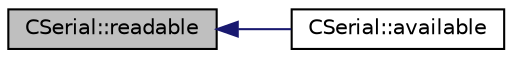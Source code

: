 digraph "CSerial::readable"
{
  edge [fontname="Helvetica",fontsize="10",labelfontname="Helvetica",labelfontsize="10"];
  node [fontname="Helvetica",fontsize="10",shape=record];
  rankdir="LR";
  Node1 [label="CSerial::readable",height=0.2,width=0.4,color="black", fillcolor="grey75", style="filled" fontcolor="black"];
  Node1 -> Node2 [dir="back",color="midnightblue",fontsize="10",style="solid",fontname="Helvetica"];
  Node2 [label="CSerial::available",height=0.2,width=0.4,color="black", fillcolor="white", style="filled",URL="$d8/d1d/class_c_serial.html#a5c142221c0841e7c961e962c45bd2db7"];
}
